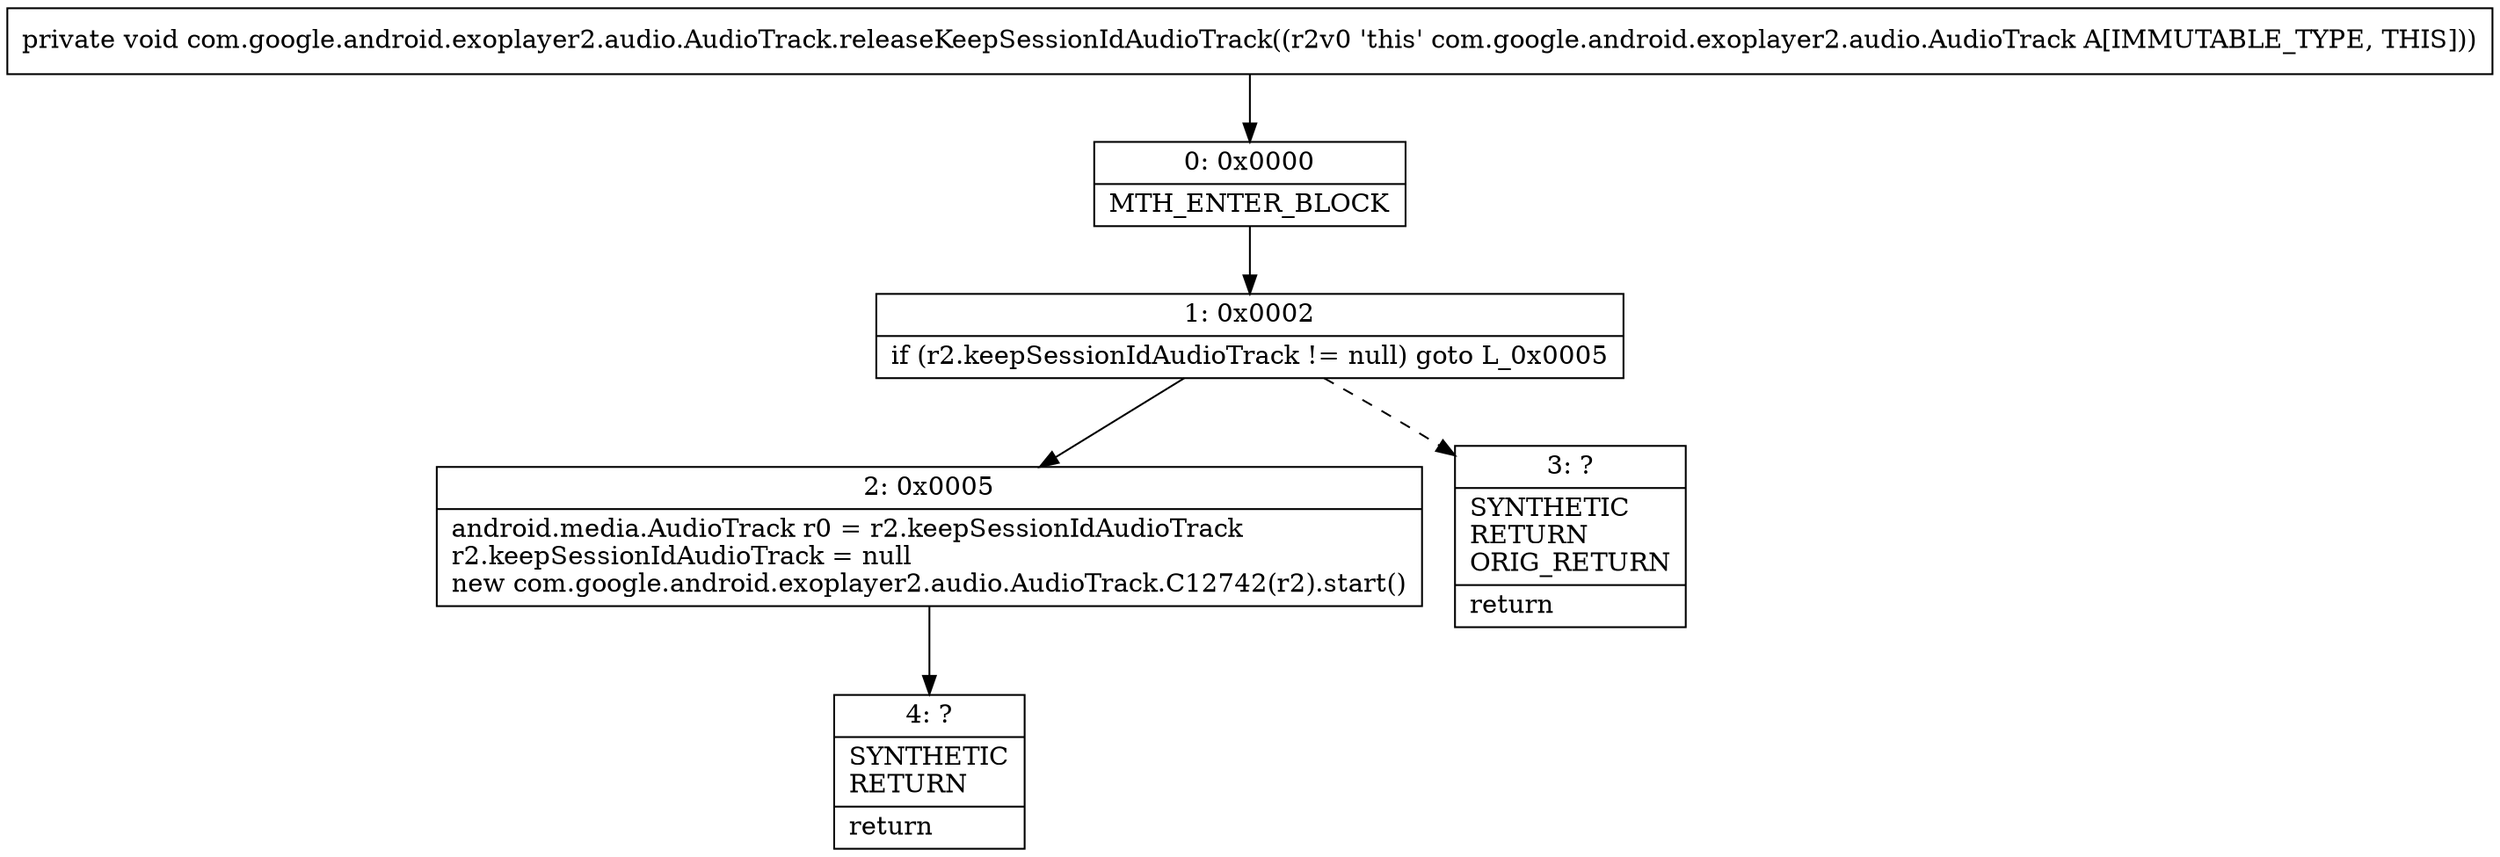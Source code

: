 digraph "CFG forcom.google.android.exoplayer2.audio.AudioTrack.releaseKeepSessionIdAudioTrack()V" {
Node_0 [shape=record,label="{0\:\ 0x0000|MTH_ENTER_BLOCK\l}"];
Node_1 [shape=record,label="{1\:\ 0x0002|if (r2.keepSessionIdAudioTrack != null) goto L_0x0005\l}"];
Node_2 [shape=record,label="{2\:\ 0x0005|android.media.AudioTrack r0 = r2.keepSessionIdAudioTrack\lr2.keepSessionIdAudioTrack = null\lnew com.google.android.exoplayer2.audio.AudioTrack.C12742(r2).start()\l}"];
Node_3 [shape=record,label="{3\:\ ?|SYNTHETIC\lRETURN\lORIG_RETURN\l|return\l}"];
Node_4 [shape=record,label="{4\:\ ?|SYNTHETIC\lRETURN\l|return\l}"];
MethodNode[shape=record,label="{private void com.google.android.exoplayer2.audio.AudioTrack.releaseKeepSessionIdAudioTrack((r2v0 'this' com.google.android.exoplayer2.audio.AudioTrack A[IMMUTABLE_TYPE, THIS])) }"];
MethodNode -> Node_0;
Node_0 -> Node_1;
Node_1 -> Node_2;
Node_1 -> Node_3[style=dashed];
Node_2 -> Node_4;
}

